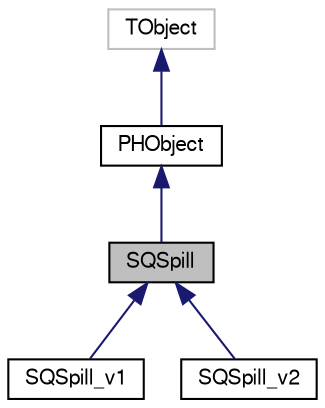 digraph "SQSpill"
{
  bgcolor="transparent";
  edge [fontname="FreeSans",fontsize="10",labelfontname="FreeSans",labelfontsize="10"];
  node [fontname="FreeSans",fontsize="10",shape=record];
  Node1 [label="SQSpill",height=0.2,width=0.4,color="black", fillcolor="grey75", style="filled" fontcolor="black"];
  Node2 -> Node1 [dir="back",color="midnightblue",fontsize="10",style="solid",fontname="FreeSans"];
  Node2 [label="PHObject",height=0.2,width=0.4,color="black",URL="$d9/d24/classPHObject.html"];
  Node3 -> Node2 [dir="back",color="midnightblue",fontsize="10",style="solid",fontname="FreeSans"];
  Node3 [label="TObject",height=0.2,width=0.4,color="grey75"];
  Node1 -> Node4 [dir="back",color="midnightblue",fontsize="10",style="solid",fontname="FreeSans"];
  Node4 [label="SQSpill_v1",height=0.2,width=0.4,color="black",URL="$d2/df5/classSQSpill__v1.html"];
  Node1 -> Node5 [dir="back",color="midnightblue",fontsize="10",style="solid",fontname="FreeSans"];
  Node5 [label="SQSpill_v2",height=0.2,width=0.4,color="black",URL="$d0/d1f/classSQSpill__v2.html"];
}
